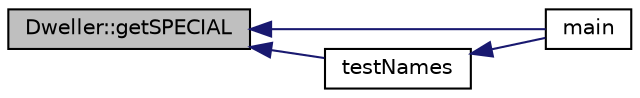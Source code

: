 digraph "Dweller::getSPECIAL"
{
  bgcolor="transparent";
  edge [fontname="Helvetica",fontsize="10",labelfontname="Helvetica",labelfontsize="10"];
  node [fontname="Helvetica",fontsize="10",shape=record];
  rankdir="LR";
  Node1 [label="Dweller::getSPECIAL",height=0.2,width=0.4,color="black", fillcolor="grey75", style="filled", fontcolor="black"];
  Node1 -> Node2 [dir="back",color="midnightblue",fontsize="10",style="solid",fontname="Helvetica"];
  Node2 [label="main",height=0.2,width=0.4,color="black",URL="$main_8cpp.html#ae66f6b31b5ad750f1fe042a706a4e3d4"];
  Node1 -> Node3 [dir="back",color="midnightblue",fontsize="10",style="solid",fontname="Helvetica"];
  Node3 [label="testNames",height=0.2,width=0.4,color="black",URL="$main_8cpp.html#a061a0bf10e22f8e495ab1e4060236d77"];
  Node3 -> Node2 [dir="back",color="midnightblue",fontsize="10",style="solid",fontname="Helvetica"];
}
